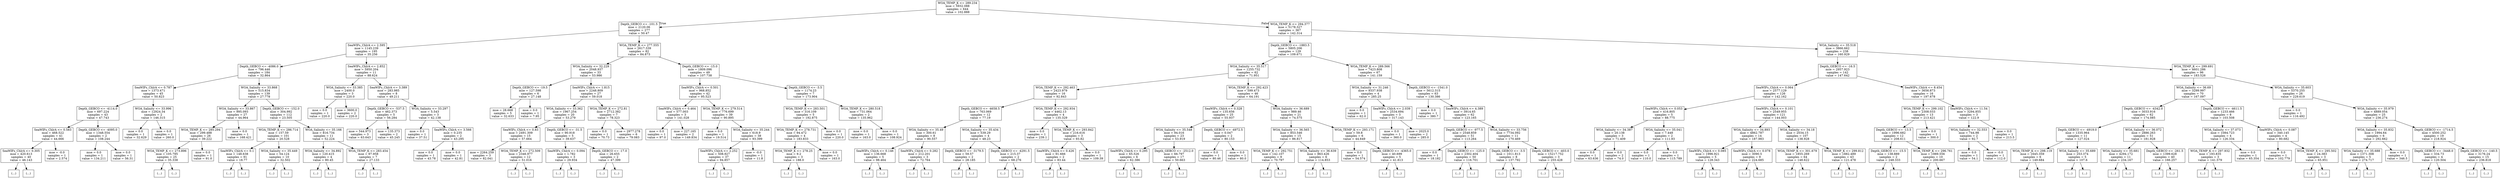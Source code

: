 digraph Tree {
node [shape=box] ;
0 [label="WOA_TEMP_K <= 289.234\nmse = 5932.088\nsamples = 644\nvalue = 102.888"] ;
1 [label="Depth_GEBCO <= -101.5\nmse = 2120.06\nsamples = 277\nvalue = 50.47"] ;
0 -> 1 [labeldistance=2.5, labelangle=45, headlabel="True"] ;
2 [label="SeaWIFs_ChlrA <= 2.595\nmse = 1145.239\nsamples = 195\nvalue = 35.256"] ;
1 -> 2 ;
3 [label="Depth_GEBCO <= -4086.0\nmse = 796.446\nsamples = 184\nvalue = 32.864"] ;
2 -> 3 ;
4 [label="SeaWIFs_ChlrA <= 0.787\nmse = 1373.471\nsamples = 45\nvalue = 50.823"] ;
3 -> 4 ;
5 [label="Depth_GEBCO <= -4114.0\nmse = 697.224\nsamples = 43\nvalue = 47.743"] ;
4 -> 5 ;
6 [label="SeaWIFs_ChlrA <= 0.583\nmse = 468.522\nsamples = 41\nvalue = 44.666"] ;
5 -> 6 ;
7 [label="SeaWIFs_ChlrA <= 0.305\nmse = 420.613\nsamples = 40\nvalue = 46.143"] ;
6 -> 7 ;
8 [label="(...)"] ;
7 -> 8 ;
47 [label="(...)"] ;
7 -> 47 ;
78 [label="mse = -0.0\nsamples = 1\nvalue = 2.574"] ;
6 -> 78 ;
79 [label="Depth_GEBCO <= -4095.0\nmse = 1348.554\nsamples = 2\nvalue = 108.244"] ;
5 -> 79 ;
80 [label="mse = 0.0\nsamples = 1\nvalue = 134.211"] ;
79 -> 80 ;
81 [label="mse = 0.0\nsamples = 1\nvalue = 56.31"] ;
79 -> 81 ;
82 [label="WOA_Salinity <= 33.996\nmse = 12924.34\nsamples = 2\nvalue = 146.315"] ;
4 -> 82 ;
83 [label="mse = 0.0\nsamples = 1\nvalue = 32.629"] ;
82 -> 83 ;
84 [label="mse = 0.0\nsamples = 1\nvalue = 260.0"] ;
82 -> 84 ;
85 [label="WOA_Salinity <= 33.868\nmse = 515.834\nsamples = 139\nvalue = 27.778"] ;
3 -> 85 ;
86 [label="WOA_Salinity <= 33.867\nmse = 995.093\nsamples = 27\nvalue = 44.964"] ;
85 -> 86 ;
87 [label="WOA_TEMP_K <= 285.294\nmse = 299.488\nsamples = 26\nvalue = 39.222"] ;
86 -> 87 ;
88 [label="WOA_TEMP_K <= 273.896\nmse = 105.795\nsamples = 25\nvalue = 35.338"] ;
87 -> 88 ;
89 [label="(...)"] ;
88 -> 89 ;
116 [label="(...)"] ;
88 -> 116 ;
133 [label="mse = 0.0\nsamples = 1\nvalue = 91.0"] ;
87 -> 133 ;
134 [label="mse = 0.0\nsamples = 1\nvalue = 168.421"] ;
86 -> 134 ;
135 [label="Depth_GEBCO <= -152.0\nmse = 304.992\nsamples = 112\nvalue = 23.505"] ;
85 -> 135 ;
136 [label="WOA_TEMP_K <= 286.714\nmse = 157.59\nsamples = 101\nvalue = 20.528"] ;
135 -> 136 ;
137 [label="SeaWIFs_ChlrA <= 0.1\nmse = 148.638\nsamples = 91\nvalue = 18.77"] ;
136 -> 137 ;
138 [label="(...)"] ;
137 -> 138 ;
141 [label="(...)"] ;
137 -> 141 ;
254 [label="WOA_Salinity <= 35.449\nmse = 54.124\nsamples = 10\nvalue = 32.502"] ;
136 -> 254 ;
255 [label="(...)"] ;
254 -> 255 ;
264 [label="(...)"] ;
254 -> 264 ;
269 [label="WOA_Salinity <= 35.166\nmse = 816.734\nsamples = 11\nvalue = 52.224"] ;
135 -> 269 ;
270 [label="WOA_Salinity <= 34.892\nmse = 120.415\nsamples = 4\nvalue = 80.45"] ;
269 -> 270 ;
271 [label="(...)"] ;
270 -> 271 ;
274 [label="(...)"] ;
270 -> 274 ;
277 [label="WOA_TEMP_K <= 283.454\nmse = 97.958\nsamples = 7\nvalue = 27.133"] ;
269 -> 277 ;
278 [label="(...)"] ;
277 -> 278 ;
285 [label="(...)"] ;
277 -> 285 ;
288 [label="SeaWIFs_ChlrA <= 2.852\nmse = 5950.204\nsamples = 11\nvalue = 88.624"] ;
2 -> 288 ;
289 [label="WOA_Salinity <= 33.385\nmse = 2400.0\nsamples = 3\nvalue = 220.0"] ;
288 -> 289 ;
290 [label="mse = 0.0\nsamples = 1\nvalue = 220.0"] ;
289 -> 290 ;
291 [label="mse = 3600.0\nsamples = 2\nvalue = 220.0"] ;
289 -> 291 ;
292 [label="SeaWIFs_ChlrA <= 3.389\nmse = 283.985\nsamples = 8\nvalue = 49.211"] ;
288 -> 292 ;
293 [label="Depth_GEBCO <= -537.5\nmse = 462.373\nsamples = 5\nvalue = 56.284"] ;
292 -> 293 ;
294 [label="mse = 544.973\nsamples = 3\nvalue = 63.643"] ;
293 -> 294 ;
295 [label="mse = 135.373\nsamples = 2\nvalue = 45.245"] ;
293 -> 295 ;
296 [label="WOA_Salinity <= 33.297\nmse = 5.543\nsamples = 3\nvalue = 42.138"] ;
292 -> 296 ;
297 [label="mse = 0.0\nsamples = 1\nvalue = 37.51"] ;
296 -> 297 ;
298 [label="SeaWIFs_ChlrA <= 3.566\nmse = 0.235\nsamples = 2\nvalue = 43.295"] ;
296 -> 298 ;
299 [label="mse = 0.0\nsamples = 1\nvalue = 43.78"] ;
298 -> 299 ;
300 [label="mse = 0.0\nsamples = 1\nvalue = 42.81"] ;
298 -> 300 ;
301 [label="WOA_TEMP_K <= 277.555\nmse = 2617.339\nsamples = 82\nvalue = 84.873"] ;
1 -> 301 ;
302 [label="WOA_Salinity <= 32.229\nmse = 2048.937\nsamples = 33\nvalue = 53.986"] ;
301 -> 302 ;
303 [label="Depth_GEBCO <= -19.5\nmse = 127.598\nsamples = 6\nvalue = 27.148"] ;
302 -> 303 ;
304 [label="mse = 28.668\nsamples = 5\nvalue = 32.633"] ;
303 -> 304 ;
305 [label="mse = 0.0\nsamples = 1\nvalue = 7.95"] ;
303 -> 305 ;
306 [label="SeaWIFs_ChlrA <= 1.815\nmse = 2248.809\nsamples = 27\nvalue = 59.018"] ;
302 -> 306 ;
307 [label="WOA_Salinity <= 33.362\nmse = 1967.254\nsamples = 20\nvalue = 53.279"] ;
306 -> 307 ;
308 [label="SeaWIFs_ChlrA <= 0.83\nmse = 2491.309\nsamples = 15\nvalue = 57.664"] ;
307 -> 308 ;
309 [label="mse = 2264.259\nsamples = 3\nvalue = 82.041"] ;
308 -> 309 ;
310 [label="WOA_TEMP_K <= 272.509\nmse = 2346.977\nsamples = 12\nvalue = 51.016"] ;
308 -> 310 ;
311 [label="(...)"] ;
310 -> 311 ;
312 [label="(...)"] ;
310 -> 312 ;
313 [label="Depth_GEBCO <= -31.5\nmse = 90.918\nsamples = 5\nvalue = 39.637"] ;
307 -> 313 ;
314 [label="SeaWIFs_ChlrA <= 0.094\nmse = 1.782\nsamples = 3\nvalue = 29.934"] ;
313 -> 314 ;
315 [label="(...)"] ;
314 -> 315 ;
316 [label="(...)"] ;
314 -> 316 ;
319 [label="Depth_GEBCO <= -17.0\nmse = 26.655\nsamples = 2\nvalue = 47.399"] ;
313 -> 319 ;
320 [label="(...)"] ;
319 -> 320 ;
321 [label="(...)"] ;
319 -> 321 ;
322 [label="WOA_TEMP_K <= 272.81\nmse = 2712.382\nsamples = 7\nvalue = 78.323"] ;
306 -> 322 ;
323 [label="mse = 0.0\nsamples = 1\nvalue = 70.73"] ;
322 -> 323 ;
324 [label="mse = 2977.278\nsamples = 6\nvalue = 79.083"] ;
322 -> 324 ;
325 [label="Depth_GEBCO <= -15.0\nmse = 1809.096\nsamples = 49\nvalue = 107.738"] ;
301 -> 325 ;
326 [label="SeaWIFs_ChlrA <= 0.501\nmse = 968.852\nsamples = 42\nvalue = 95.523"] ;
325 -> 326 ;
327 [label="SeaWIFs_ChlrA <= 0.464\nmse = 577.003\nsamples = 3\nvalue = 141.028"] ;
326 -> 327 ;
328 [label="mse = 0.0\nsamples = 1\nvalue = 97.0"] ;
327 -> 328 ;
329 [label="mse = 227.165\nsamples = 2\nvalue = 149.834"] ;
327 -> 329 ;
330 [label="WOA_TEMP_K <= 279.514\nmse = 776.699\nsamples = 39\nvalue = 90.895"] ;
326 -> 330 ;
331 [label="mse = 0.0\nsamples = 1\nvalue = 19.514"] ;
330 -> 331 ;
332 [label="WOA_Salinity <= 35.244\nmse = 618.9\nsamples = 38\nvalue = 93.399"] ;
330 -> 332 ;
333 [label="SeaWIFs_ChlrA <= 2.252\nmse = 508.927\nsamples = 37\nvalue = 94.857"] ;
332 -> 333 ;
334 [label="(...)"] ;
333 -> 334 ;
383 [label="(...)"] ;
333 -> 383 ;
392 [label="mse = -0.0\nsamples = 1\nvalue = 11.8"] ;
332 -> 392 ;
393 [label="Depth_GEBCO <= -3.5\nmse = 1174.23\nsamples = 7\nvalue = 173.904"] ;
325 -> 393 ;
394 [label="WOA_TEMP_K <= 283.501\nmse = 316.109\nsamples = 5\nvalue = 192.875"] ;
393 -> 394 ;
395 [label="WOA_TEMP_K <= 278.731\nmse = 94.472\nsamples = 4\nvalue = 183.833"] ;
394 -> 395 ;
396 [label="WOA_TEMP_K <= 278.25\nmse = 9.2\nsamples = 3\nvalue = 188.0"] ;
395 -> 396 ;
397 [label="(...)"] ;
396 -> 397 ;
400 [label="(...)"] ;
396 -> 400 ;
401 [label="mse = 0.0\nsamples = 1\nvalue = 163.0"] ;
395 -> 401 ;
402 [label="mse = 0.0\nsamples = 1\nvalue = 220.0"] ;
394 -> 402 ;
403 [label="WOA_TEMP_K <= 280.518\nmse = 731.064\nsamples = 2\nvalue = 135.962"] ;
393 -> 403 ;
404 [label="mse = 0.0\nsamples = 1\nvalue = 163.0"] ;
403 -> 404 ;
405 [label="mse = 0.0\nsamples = 1\nvalue = 108.924"] ;
403 -> 405 ;
406 [label="WOA_TEMP_K <= 294.377\nmse = 5178.327\nsamples = 367\nvalue = 142.314"] ;
0 -> 406 [labeldistance=2.5, labelangle=-45, headlabel="False"] ;
407 [label="Depth_GEBCO <= -1883.5\nmse = 5805.206\nsamples = 129\nvalue = 109.671"] ;
406 -> 407 ;
408 [label="WOA_Salinity <= 35.517\nmse = 1255.732\nsamples = 62\nvalue = 71.951"] ;
407 -> 408 ;
409 [label="WOA_TEMP_K <= 292.463\nmse = 2423.979\nsamples = 16\nvalue = 92.843"] ;
408 -> 409 ;
410 [label="Depth_GEBCO <= -4658.5\nmse = 763.069\nsamples = 12\nvalue = 77.19"] ;
409 -> 410 ;
411 [label="WOA_Salinity <= 35.49\nmse = 300.61\nsamples = 8\nvalue = 90.557"] ;
410 -> 411 ;
412 [label="SeaWIFs_ChlrA <= 0.146\nmse = 136.668\nsamples = 5\nvalue = 98.464"] ;
411 -> 412 ;
413 [label="(...)"] ;
412 -> 413 ;
414 [label="(...)"] ;
412 -> 414 ;
421 [label="SeaWIFs_ChlrA <= 0.282\nmse = 212.201\nsamples = 3\nvalue = 72.764"] ;
411 -> 421 ;
422 [label="(...)"] ;
421 -> 422 ;
423 [label="(...)"] ;
421 -> 423 ;
424 [label="WOA_Salinity <= 35.434\nmse = 539.29\nsamples = 4\nvalue = 48.23"] ;
410 -> 424 ;
425 [label="Depth_GEBCO <= -3179.5\nmse = 59.57\nsamples = 2\nvalue = 28.185"] ;
424 -> 425 ;
426 [label="(...)"] ;
425 -> 426 ;
427 [label="(...)"] ;
425 -> 427 ;
428 [label="Depth_GEBCO <= -4291.5\nmse = 215.37\nsamples = 2\nvalue = 68.276"] ;
424 -> 428 ;
429 [label="(...)"] ;
428 -> 429 ;
430 [label="(...)"] ;
428 -> 430 ;
431 [label="WOA_TEMP_K <= 292.934\nmse = 4462.13\nsamples = 4\nvalue = 135.329"] ;
409 -> 431 ;
432 [label="mse = 0.0\nsamples = 1\nvalue = 239.1"] ;
431 -> 432 ;
433 [label="WOA_TEMP_K <= 293.842\nmse = 216.616\nsamples = 3\nvalue = 93.82"] ;
431 -> 433 ;
434 [label="SeaWIFs_ChlrA <= 0.426\nmse = 91.666\nsamples = 2\nvalue = 83.44"] ;
433 -> 434 ;
435 [label="(...)"] ;
434 -> 435 ;
436 [label="(...)"] ;
434 -> 436 ;
437 [label="mse = 0.0\nsamples = 1\nvalue = 109.39"] ;
433 -> 437 ;
438 [label="WOA_TEMP_K <= 292.423\nmse = 599.473\nsamples = 46\nvalue = 64.191"] ;
408 -> 438 ;
439 [label="SeaWIFs_ChlrA <= 0.328\nmse = 135.656\nsamples = 25\nvalue = 55.937"] ;
438 -> 439 ;
440 [label="WOA_Salinity <= 35.548\nmse = 94.016\nsamples = 23\nvalue = 53.919"] ;
439 -> 440 ;
441 [label="SeaWIFs_ChlrA <= 0.295\nmse = 65.526\nsamples = 6\nvalue = 62.386"] ;
440 -> 441 ;
442 [label="(...)"] ;
441 -> 442 ;
445 [label="(...)"] ;
441 -> 445 ;
450 [label="Depth_GEBCO <= -2512.0\nmse = 66.797\nsamples = 17\nvalue = 50.663"] ;
440 -> 450 ;
451 [label="(...)"] ;
450 -> 451 ;
478 [label="(...)"] ;
450 -> 478 ;
479 [label="Depth_GEBCO <= -4972.5\nmse = 0.047\nsamples = 2\nvalue = 80.153"] ;
439 -> 479 ;
480 [label="mse = 0.0\nsamples = 1\nvalue = 80.46"] ;
479 -> 480 ;
481 [label="mse = 0.0\nsamples = 1\nvalue = 80.0"] ;
479 -> 481 ;
482 [label="WOA_Salinity <= 36.689\nmse = 989.46\nsamples = 21\nvalue = 74.575"] ;
438 -> 482 ;
483 [label="WOA_Salinity <= 36.565\nmse = 853.546\nsamples = 15\nvalue = 86.817"] ;
482 -> 483 ;
484 [label="WOA_TEMP_K <= 292.751\nmse = 142.107\nsamples = 9\nvalue = 70.797"] ;
483 -> 484 ;
485 [label="(...)"] ;
484 -> 485 ;
486 [label="(...)"] ;
484 -> 486 ;
501 [label="WOA_Salinity <= 36.639\nmse = 863.426\nsamples = 6\nvalue = 114.853"] ;
483 -> 501 ;
502 [label="(...)"] ;
501 -> 502 ;
507 [label="(...)"] ;
501 -> 507 ;
510 [label="WOA_TEMP_K <= 293.171\nmse = 59.8\nsamples = 6\nvalue = 44.649"] ;
482 -> 510 ;
511 [label="mse = 0.0\nsamples = 1\nvalue = 54.574"] ;
510 -> 511 ;
512 [label="Depth_GEBCO <= -4365.0\nmse = 40.699\nsamples = 5\nvalue = 41.813"] ;
510 -> 512 ;
513 [label="(...)"] ;
512 -> 513 ;
514 [label="(...)"] ;
512 -> 514 ;
517 [label="WOA_TEMP_K <= 289.566\nmse = 7423.808\nsamples = 67\nvalue = 141.159"] ;
407 -> 517 ;
518 [label="WOA_Salinity <= 31.246\nmse = 9337.938\nsamples = 4\nvalue = 285.25"] ;
517 -> 518 ;
519 [label="mse = 0.0\nsamples = 1\nvalue = 62.0"] ;
518 -> 519 ;
520 [label="SeaWIFs_ChlrA <= 2.039\nmse = 2534.694\nsamples = 3\nvalue = 317.143"] ;
518 -> 520 ;
521 [label="mse = 0.0\nsamples = 1\nvalue = 360.0"] ;
520 -> 521 ;
522 [label="mse = 2025.0\nsamples = 2\nvalue = 285.0"] ;
520 -> 522 ;
523 [label="Depth_GEBCO <= -1541.0\nmse = 5612.315\nsamples = 63\nvalue = 130.386"] ;
517 -> 523 ;
524 [label="mse = 0.0\nsamples = 1\nvalue = 380.7"] ;
523 -> 524 ;
525 [label="SeaWIFs_ChlrA <= 4.389\nmse = 3914.65\nsamples = 62\nvalue = 123.165"] ;
523 -> 525 ;
526 [label="Depth_GEBCO <= -977.5\nmse = 2548.859\nsamples = 51\nvalue = 113.264"] ;
525 -> 526 ;
527 [label="mse = 0.0\nsamples = 1\nvalue = 18.182"] ;
526 -> 527 ;
528 [label="Depth_GEBCO <= -125.0\nmse = 2302.404\nsamples = 50\nvalue = 116.701"] ;
526 -> 528 ;
529 [label="(...)"] ;
528 -> 529 ;
542 [label="(...)"] ;
528 -> 542 ;
597 [label="WOA_Salinity <= 33.756\nmse = 7734.092\nsamples = 11\nvalue = 170.469"] ;
525 -> 597 ;
598 [label="Depth_GEBCO <= -3.5\nmse = 1011.813\nsamples = 8\nvalue = 137.792"] ;
597 -> 598 ;
599 [label="(...)"] ;
598 -> 599 ;
608 [label="(...)"] ;
598 -> 608 ;
611 [label="Depth_GEBCO <= -403.0\nmse = 15217.752\nsamples = 3\nvalue = 255.428"] ;
597 -> 611 ;
612 [label="(...)"] ;
611 -> 612 ;
613 [label="(...)"] ;
611 -> 613 ;
614 [label="WOA_Salinity <= 35.518\nmse = 3866.662\nsamples = 238\nvalue = 160.929"] ;
406 -> 614 ;
615 [label="Depth_GEBCO <= -16.5\nmse = 2957.923\nsamples = 142\nvalue = 147.642"] ;
614 -> 615 ;
616 [label="SeaWIFs_ChlrA <= 0.064\nmse = 2577.129\nsamples = 126\nvalue = 142.162"] ;
615 -> 616 ;
617 [label="SeaWIFs_ChlrA <= 0.053\nmse = 416.805\nsamples = 5\nvalue = 88.775"] ;
616 -> 617 ;
618 [label="WOA_Salinity <= 34.387\nmse = 20.138\nsamples = 3\nvalue = 71.409"] ;
617 -> 618 ;
619 [label="mse = 0.0\nsamples = 1\nvalue = 63.636"] ;
618 -> 619 ;
620 [label="mse = 0.0\nsamples = 2\nvalue = 74.0"] ;
618 -> 620 ;
621 [label="WOA_Salinity <= 35.041\nmse = 7.448\nsamples = 2\nvalue = 111.93"] ;
617 -> 621 ;
622 [label="mse = 0.0\nsamples = 1\nvalue = 110.0"] ;
621 -> 622 ;
623 [label="mse = 0.0\nsamples = 1\nvalue = 115.789"] ;
621 -> 623 ;
624 [label="SeaWIFs_ChlrA <= 0.101\nmse = 2549.955\nsamples = 121\nvalue = 144.003"] ;
616 -> 624 ;
625 [label="WOA_Salinity <= 34.893\nmse = 4862.787\nsamples = 14\nvalue = 187.983"] ;
624 -> 625 ;
626 [label="SeaWIFs_ChlrA <= 0.085\nmse = 1996.921\nsamples = 5\nvalue = 128.343"] ;
625 -> 626 ;
627 [label="(...)"] ;
626 -> 627 ;
632 [label="(...)"] ;
626 -> 632 ;
635 [label="SeaWIFs_ChlrA <= 0.078\nmse = 3090.5\nsamples = 9\nvalue = 224.685"] ;
625 -> 635 ;
636 [label="(...)"] ;
635 -> 636 ;
639 [label="(...)"] ;
635 -> 639 ;
650 [label="WOA_Salinity <= 34.18\nmse = 2034.15\nsamples = 107\nvalue = 138.928"] ;
624 -> 650 ;
651 [label="WOA_TEMP_K <= 301.679\nmse = 1855.269\nsamples = 64\nvalue = 148.622"] ;
650 -> 651 ;
652 [label="(...)"] ;
651 -> 652 ;
741 [label="(...)"] ;
651 -> 741 ;
752 [label="WOA_TEMP_K <= 299.812\nmse = 1882.489\nsamples = 43\nvalue = 121.478"] ;
650 -> 752 ;
753 [label="(...)"] ;
752 -> 753 ;
794 [label="(...)"] ;
752 -> 794 ;
827 [label="SeaWIFs_ChlrA <= 8.454\nmse = 3656.873\nsamples = 16\nvalue = 197.678"] ;
615 -> 827 ;
828 [label="WOA_TEMP_K <= 299.102\nmse = 2308.033\nsamples = 13\nvalue = 213.421"] ;
827 -> 828 ;
829 [label="Depth_GEBCO <= -13.5\nmse = 1996.682\nsamples = 12\nvalue = 208.611"] ;
828 -> 829 ;
830 [label="Depth_GEBCO <= -15.5\nmse = 138.889\nsamples = 2\nvalue = 248.333"] ;
829 -> 830 ;
831 [label="(...)"] ;
830 -> 831 ;
832 [label="(...)"] ;
830 -> 832 ;
833 [label="WOA_TEMP_K <= 296.761\nmse = 1989.556\nsamples = 10\nvalue = 200.667"] ;
829 -> 833 ;
834 [label="(...)"] ;
833 -> 834 ;
835 [label="(...)"] ;
833 -> 835 ;
840 [label="mse = 0.0\nsamples = 1\nvalue = 300.0"] ;
828 -> 840 ;
841 [label="SeaWIFs_ChlrA <= 11.54\nmse = 3294.855\nsamples = 3\nvalue = 122.9"] ;
827 -> 841 ;
842 [label="WOA_Salinity <= 32.553\nmse = 744.98\nsamples = 2\nvalue = 92.7"] ;
841 -> 842 ;
843 [label="mse = 0.0\nsamples = 1\nvalue = 54.1"] ;
842 -> 843 ;
844 [label="mse = -0.0\nsamples = 1\nvalue = 112.0"] ;
842 -> 844 ;
845 [label="mse = 0.0\nsamples = 1\nvalue = 213.5"] ;
841 -> 845 ;
846 [label="WOA_TEMP_K <= 299.691\nmse = 4601.286\nsamples = 96\nvalue = 183.526"] ;
614 -> 846 ;
847 [label="WOA_Salinity <= 36.69\nmse = 3299.997\nsamples = 70\nvalue = 167.097"] ;
846 -> 847 ;
848 [label="Depth_GEBCO <= -4342.0\nmse = 3033.916\nsamples = 62\nvalue = 174.085"] ;
847 -> 848 ;
849 [label="Depth_GEBCO <= -4919.0\nmse = 1335.964\nsamples = 11\nvalue = 127.024"] ;
848 -> 849 ;
850 [label="WOA_TEMP_K <= 298.119\nmse = 1645.359\nsamples = 6\nvalue = 149.684"] ;
849 -> 850 ;
851 [label="(...)"] ;
850 -> 851 ;
854 [label="(...)"] ;
850 -> 854 ;
861 [label="WOA_Salinity <= 35.689\nmse = 253.374\nsamples = 5\nvalue = 107.6"] ;
849 -> 861 ;
862 [label="(...)"] ;
861 -> 862 ;
865 [label="(...)"] ;
861 -> 865 ;
870 [label="WOA_Salinity <= 36.072\nmse = 2886.263\nsamples = 51\nvalue = 181.928"] ;
848 -> 870 ;
871 [label="WOA_Salinity <= 35.681\nmse = 4294.172\nsamples = 11\nvalue = 234.167"] ;
870 -> 871 ;
872 [label="(...)"] ;
871 -> 872 ;
881 [label="(...)"] ;
871 -> 881 ;
892 [label="Depth_GEBCO <= -261.5\nmse = 1399.628\nsamples = 40\nvalue = 166.257"] ;
870 -> 892 ;
893 [label="(...)"] ;
892 -> 893 ;
922 [label="(...)"] ;
892 -> 922 ;
937 [label="Depth_GEBCO <= -4611.5\nmse = 1233.466\nsamples = 8\nvalue = 103.508"] ;
847 -> 937 ;
938 [label="WOA_Salinity <= 37.073\nmse = 1084.723\nsamples = 4\nvalue = 126.334"] ;
937 -> 938 ;
939 [label="WOA_TEMP_K <= 297.932\nmse = 193.835\nsamples = 3\nvalue = 141.579"] ;
938 -> 939 ;
940 [label="(...)"] ;
939 -> 940 ;
943 [label="(...)"] ;
939 -> 943 ;
944 [label="mse = 0.0\nsamples = 1\nvalue = 65.354"] ;
938 -> 944 ;
945 [label="SeaWIFs_ChlrA <= 0.087\nmse = 340.145\nsamples = 4\nvalue = 80.682"] ;
937 -> 945 ;
946 [label="mse = 0.0\nsamples = 1\nvalue = 102.779"] ;
945 -> 946 ;
947 [label="WOA_TEMP_K <= 295.502\nmse = 24.383\nsamples = 3\nvalue = 65.951"] ;
945 -> 947 ;
948 [label="(...)"] ;
947 -> 948 ;
949 [label="(...)"] ;
947 -> 949 ;
952 [label="WOA_Salinity <= 35.603\nmse = 5370.255\nsamples = 26\nvalue = 229.619"] ;
846 -> 952 ;
953 [label="mse = 0.0\nsamples = 1\nvalue = 116.492"] ;
952 -> 953 ;
954 [label="WOA_Salinity <= 35.979\nmse = 4889.054\nsamples = 25\nvalue = 236.274"] ;
952 -> 954 ;
955 [label="WOA_Salinity <= 35.832\nmse = 1994.64\nsamples = 6\nvalue = 292.662"] ;
954 -> 955 ;
956 [label="WOA_Salinity <= 35.688\nmse = 1371.308\nsamples = 5\nvalue = 274.717"] ;
955 -> 956 ;
957 [label="(...)"] ;
956 -> 957 ;
958 [label="(...)"] ;
956 -> 958 ;
965 [label="mse = 0.0\nsamples = 1\nvalue = 346.5"] ;
955 -> 965 ;
966 [label="Depth_GEBCO <= -1714.5\nmse = 4500.252\nsamples = 19\nvalue = 218.924"] ;
954 -> 966 ;
967 [label="Depth_GEBCO <= -3448.0\nmse = 334.73\nsamples = 4\nvalue = 120.504"] ;
966 -> 967 ;
968 [label="(...)"] ;
967 -> 968 ;
973 [label="(...)"] ;
967 -> 973 ;
974 [label="Depth_GEBCO <= -140.5\nmse = 3176.24\nsamples = 15\nvalue = 236.818"] ;
966 -> 974 ;
975 [label="(...)"] ;
974 -> 975 ;
980 [label="(...)"] ;
974 -> 980 ;
}